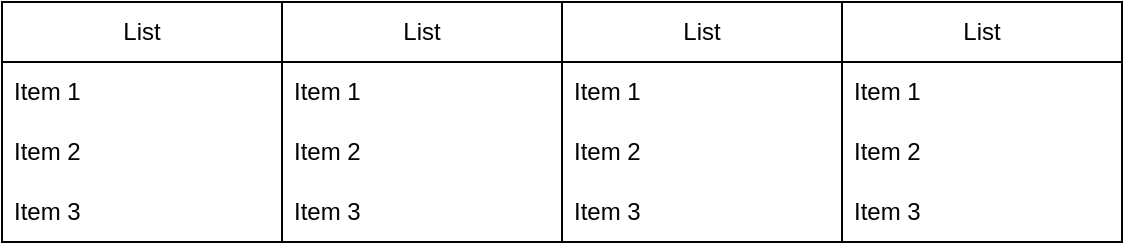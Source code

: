 <mxfile version="21.7.5" type="github">
  <diagram name="Page-1" id="144IZa2tur5FAq8dYuCp">
    <mxGraphModel dx="777" dy="494" grid="1" gridSize="10" guides="1" tooltips="1" connect="1" arrows="1" fold="1" page="1" pageScale="1" pageWidth="850" pageHeight="1100" math="0" shadow="0">
      <root>
        <mxCell id="0" />
        <mxCell id="1" parent="0" />
        <mxCell id="zWx8ppZP9FwZAmCm1ALs-1" value="List" style="swimlane;fontStyle=0;childLayout=stackLayout;horizontal=1;startSize=30;horizontalStack=0;resizeParent=1;resizeParentMax=0;resizeLast=0;collapsible=1;marginBottom=0;whiteSpace=wrap;html=1;" vertex="1" parent="1">
          <mxGeometry x="110" y="110" width="140" height="120" as="geometry" />
        </mxCell>
        <mxCell id="zWx8ppZP9FwZAmCm1ALs-2" value="Item 1" style="text;strokeColor=none;fillColor=none;align=left;verticalAlign=middle;spacingLeft=4;spacingRight=4;overflow=hidden;points=[[0,0.5],[1,0.5]];portConstraint=eastwest;rotatable=0;whiteSpace=wrap;html=1;" vertex="1" parent="zWx8ppZP9FwZAmCm1ALs-1">
          <mxGeometry y="30" width="140" height="30" as="geometry" />
        </mxCell>
        <mxCell id="zWx8ppZP9FwZAmCm1ALs-3" value="Item 2" style="text;strokeColor=none;fillColor=none;align=left;verticalAlign=middle;spacingLeft=4;spacingRight=4;overflow=hidden;points=[[0,0.5],[1,0.5]];portConstraint=eastwest;rotatable=0;whiteSpace=wrap;html=1;" vertex="1" parent="zWx8ppZP9FwZAmCm1ALs-1">
          <mxGeometry y="60" width="140" height="30" as="geometry" />
        </mxCell>
        <mxCell id="zWx8ppZP9FwZAmCm1ALs-4" value="Item 3" style="text;strokeColor=none;fillColor=none;align=left;verticalAlign=middle;spacingLeft=4;spacingRight=4;overflow=hidden;points=[[0,0.5],[1,0.5]];portConstraint=eastwest;rotatable=0;whiteSpace=wrap;html=1;" vertex="1" parent="zWx8ppZP9FwZAmCm1ALs-1">
          <mxGeometry y="90" width="140" height="30" as="geometry" />
        </mxCell>
        <mxCell id="zWx8ppZP9FwZAmCm1ALs-9" value="List" style="swimlane;fontStyle=0;childLayout=stackLayout;horizontal=1;startSize=30;horizontalStack=0;resizeParent=1;resizeParentMax=0;resizeLast=0;collapsible=1;marginBottom=0;whiteSpace=wrap;html=1;" vertex="1" parent="1">
          <mxGeometry x="250" y="110" width="140" height="120" as="geometry" />
        </mxCell>
        <mxCell id="zWx8ppZP9FwZAmCm1ALs-10" value="Item 1" style="text;strokeColor=none;fillColor=none;align=left;verticalAlign=middle;spacingLeft=4;spacingRight=4;overflow=hidden;points=[[0,0.5],[1,0.5]];portConstraint=eastwest;rotatable=0;whiteSpace=wrap;html=1;" vertex="1" parent="zWx8ppZP9FwZAmCm1ALs-9">
          <mxGeometry y="30" width="140" height="30" as="geometry" />
        </mxCell>
        <mxCell id="zWx8ppZP9FwZAmCm1ALs-11" value="Item 2" style="text;strokeColor=none;fillColor=none;align=left;verticalAlign=middle;spacingLeft=4;spacingRight=4;overflow=hidden;points=[[0,0.5],[1,0.5]];portConstraint=eastwest;rotatable=0;whiteSpace=wrap;html=1;" vertex="1" parent="zWx8ppZP9FwZAmCm1ALs-9">
          <mxGeometry y="60" width="140" height="30" as="geometry" />
        </mxCell>
        <mxCell id="zWx8ppZP9FwZAmCm1ALs-12" value="Item 3" style="text;strokeColor=none;fillColor=none;align=left;verticalAlign=middle;spacingLeft=4;spacingRight=4;overflow=hidden;points=[[0,0.5],[1,0.5]];portConstraint=eastwest;rotatable=0;whiteSpace=wrap;html=1;" vertex="1" parent="zWx8ppZP9FwZAmCm1ALs-9">
          <mxGeometry y="90" width="140" height="30" as="geometry" />
        </mxCell>
        <mxCell id="zWx8ppZP9FwZAmCm1ALs-13" value="List" style="swimlane;fontStyle=0;childLayout=stackLayout;horizontal=1;startSize=30;horizontalStack=0;resizeParent=1;resizeParentMax=0;resizeLast=0;collapsible=1;marginBottom=0;whiteSpace=wrap;html=1;" vertex="1" parent="1">
          <mxGeometry x="390" y="110" width="140" height="120" as="geometry" />
        </mxCell>
        <mxCell id="zWx8ppZP9FwZAmCm1ALs-14" value="Item 1" style="text;strokeColor=none;fillColor=none;align=left;verticalAlign=middle;spacingLeft=4;spacingRight=4;overflow=hidden;points=[[0,0.5],[1,0.5]];portConstraint=eastwest;rotatable=0;whiteSpace=wrap;html=1;" vertex="1" parent="zWx8ppZP9FwZAmCm1ALs-13">
          <mxGeometry y="30" width="140" height="30" as="geometry" />
        </mxCell>
        <mxCell id="zWx8ppZP9FwZAmCm1ALs-15" value="Item 2" style="text;strokeColor=none;fillColor=none;align=left;verticalAlign=middle;spacingLeft=4;spacingRight=4;overflow=hidden;points=[[0,0.5],[1,0.5]];portConstraint=eastwest;rotatable=0;whiteSpace=wrap;html=1;" vertex="1" parent="zWx8ppZP9FwZAmCm1ALs-13">
          <mxGeometry y="60" width="140" height="30" as="geometry" />
        </mxCell>
        <mxCell id="zWx8ppZP9FwZAmCm1ALs-16" value="Item 3" style="text;strokeColor=none;fillColor=none;align=left;verticalAlign=middle;spacingLeft=4;spacingRight=4;overflow=hidden;points=[[0,0.5],[1,0.5]];portConstraint=eastwest;rotatable=0;whiteSpace=wrap;html=1;" vertex="1" parent="zWx8ppZP9FwZAmCm1ALs-13">
          <mxGeometry y="90" width="140" height="30" as="geometry" />
        </mxCell>
        <mxCell id="zWx8ppZP9FwZAmCm1ALs-17" value="List" style="swimlane;fontStyle=0;childLayout=stackLayout;horizontal=1;startSize=30;horizontalStack=0;resizeParent=1;resizeParentMax=0;resizeLast=0;collapsible=1;marginBottom=0;whiteSpace=wrap;html=1;" vertex="1" parent="1">
          <mxGeometry x="530" y="110" width="140" height="120" as="geometry" />
        </mxCell>
        <mxCell id="zWx8ppZP9FwZAmCm1ALs-18" value="Item 1" style="text;strokeColor=none;fillColor=none;align=left;verticalAlign=middle;spacingLeft=4;spacingRight=4;overflow=hidden;points=[[0,0.5],[1,0.5]];portConstraint=eastwest;rotatable=0;whiteSpace=wrap;html=1;" vertex="1" parent="zWx8ppZP9FwZAmCm1ALs-17">
          <mxGeometry y="30" width="140" height="30" as="geometry" />
        </mxCell>
        <mxCell id="zWx8ppZP9FwZAmCm1ALs-19" value="Item 2" style="text;strokeColor=none;fillColor=none;align=left;verticalAlign=middle;spacingLeft=4;spacingRight=4;overflow=hidden;points=[[0,0.5],[1,0.5]];portConstraint=eastwest;rotatable=0;whiteSpace=wrap;html=1;" vertex="1" parent="zWx8ppZP9FwZAmCm1ALs-17">
          <mxGeometry y="60" width="140" height="30" as="geometry" />
        </mxCell>
        <mxCell id="zWx8ppZP9FwZAmCm1ALs-20" value="Item 3" style="text;strokeColor=none;fillColor=none;align=left;verticalAlign=middle;spacingLeft=4;spacingRight=4;overflow=hidden;points=[[0,0.5],[1,0.5]];portConstraint=eastwest;rotatable=0;whiteSpace=wrap;html=1;" vertex="1" parent="zWx8ppZP9FwZAmCm1ALs-17">
          <mxGeometry y="90" width="140" height="30" as="geometry" />
        </mxCell>
      </root>
    </mxGraphModel>
  </diagram>
</mxfile>
